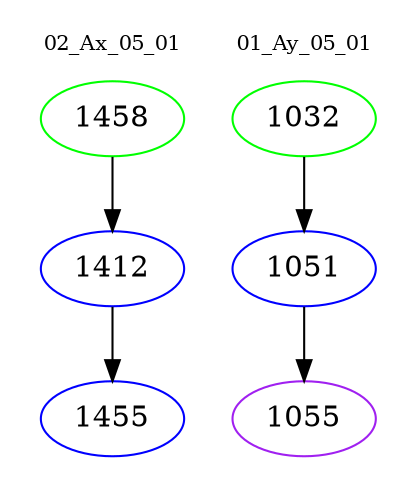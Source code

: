 digraph{
subgraph cluster_0 {
color = white
label = "02_Ax_05_01";
fontsize=10;
T0_1458 [label="1458", color="green"]
T0_1458 -> T0_1412 [color="black"]
T0_1412 [label="1412", color="blue"]
T0_1412 -> T0_1455 [color="black"]
T0_1455 [label="1455", color="blue"]
}
subgraph cluster_1 {
color = white
label = "01_Ay_05_01";
fontsize=10;
T1_1032 [label="1032", color="green"]
T1_1032 -> T1_1051 [color="black"]
T1_1051 [label="1051", color="blue"]
T1_1051 -> T1_1055 [color="black"]
T1_1055 [label="1055", color="purple"]
}
}
